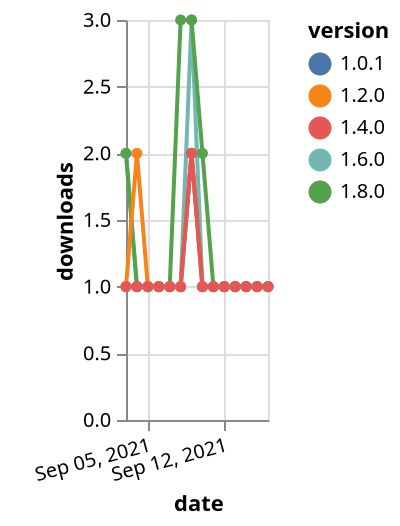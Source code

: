 {"$schema": "https://vega.github.io/schema/vega-lite/v5.json", "description": "A simple bar chart with embedded data.", "data": {"values": [{"date": "2021-09-03", "total": 203, "delta": 2, "version": "1.6.0"}, {"date": "2021-09-04", "total": 204, "delta": 1, "version": "1.6.0"}, {"date": "2021-09-05", "total": 205, "delta": 1, "version": "1.6.0"}, {"date": "2021-09-06", "total": 206, "delta": 1, "version": "1.6.0"}, {"date": "2021-09-07", "total": 207, "delta": 1, "version": "1.6.0"}, {"date": "2021-09-08", "total": 208, "delta": 1, "version": "1.6.0"}, {"date": "2021-09-09", "total": 211, "delta": 3, "version": "1.6.0"}, {"date": "2021-09-10", "total": 212, "delta": 1, "version": "1.6.0"}, {"date": "2021-09-11", "total": 213, "delta": 1, "version": "1.6.0"}, {"date": "2021-09-12", "total": 214, "delta": 1, "version": "1.6.0"}, {"date": "2021-09-13", "total": 215, "delta": 1, "version": "1.6.0"}, {"date": "2021-09-14", "total": 216, "delta": 1, "version": "1.6.0"}, {"date": "2021-09-15", "total": 217, "delta": 1, "version": "1.6.0"}, {"date": "2021-09-16", "total": 218, "delta": 1, "version": "1.6.0"}, {"date": "2021-09-03", "total": 129, "delta": 2, "version": "1.8.0"}, {"date": "2021-09-04", "total": 130, "delta": 1, "version": "1.8.0"}, {"date": "2021-09-05", "total": 131, "delta": 1, "version": "1.8.0"}, {"date": "2021-09-06", "total": 132, "delta": 1, "version": "1.8.0"}, {"date": "2021-09-07", "total": 133, "delta": 1, "version": "1.8.0"}, {"date": "2021-09-08", "total": 136, "delta": 3, "version": "1.8.0"}, {"date": "2021-09-09", "total": 139, "delta": 3, "version": "1.8.0"}, {"date": "2021-09-10", "total": 141, "delta": 2, "version": "1.8.0"}, {"date": "2021-09-11", "total": 142, "delta": 1, "version": "1.8.0"}, {"date": "2021-09-12", "total": 143, "delta": 1, "version": "1.8.0"}, {"date": "2021-09-13", "total": 144, "delta": 1, "version": "1.8.0"}, {"date": "2021-09-14", "total": 145, "delta": 1, "version": "1.8.0"}, {"date": "2021-09-15", "total": 146, "delta": 1, "version": "1.8.0"}, {"date": "2021-09-16", "total": 147, "delta": 1, "version": "1.8.0"}, {"date": "2021-09-03", "total": 199, "delta": 1, "version": "1.0.1"}, {"date": "2021-09-04", "total": 200, "delta": 1, "version": "1.0.1"}, {"date": "2021-09-05", "total": 201, "delta": 1, "version": "1.0.1"}, {"date": "2021-09-06", "total": 202, "delta": 1, "version": "1.0.1"}, {"date": "2021-09-07", "total": 203, "delta": 1, "version": "1.0.1"}, {"date": "2021-09-08", "total": 204, "delta": 1, "version": "1.0.1"}, {"date": "2021-09-09", "total": 206, "delta": 2, "version": "1.0.1"}, {"date": "2021-09-10", "total": 207, "delta": 1, "version": "1.0.1"}, {"date": "2021-09-11", "total": 208, "delta": 1, "version": "1.0.1"}, {"date": "2021-09-12", "total": 209, "delta": 1, "version": "1.0.1"}, {"date": "2021-09-13", "total": 210, "delta": 1, "version": "1.0.1"}, {"date": "2021-09-14", "total": 211, "delta": 1, "version": "1.0.1"}, {"date": "2021-09-15", "total": 212, "delta": 1, "version": "1.0.1"}, {"date": "2021-09-16", "total": 213, "delta": 1, "version": "1.0.1"}, {"date": "2021-09-03", "total": 195, "delta": 1, "version": "1.2.0"}, {"date": "2021-09-04", "total": 197, "delta": 2, "version": "1.2.0"}, {"date": "2021-09-05", "total": 198, "delta": 1, "version": "1.2.0"}, {"date": "2021-09-06", "total": 199, "delta": 1, "version": "1.2.0"}, {"date": "2021-09-07", "total": 200, "delta": 1, "version": "1.2.0"}, {"date": "2021-09-08", "total": 201, "delta": 1, "version": "1.2.0"}, {"date": "2021-09-09", "total": 203, "delta": 2, "version": "1.2.0"}, {"date": "2021-09-10", "total": 204, "delta": 1, "version": "1.2.0"}, {"date": "2021-09-11", "total": 205, "delta": 1, "version": "1.2.0"}, {"date": "2021-09-12", "total": 206, "delta": 1, "version": "1.2.0"}, {"date": "2021-09-13", "total": 207, "delta": 1, "version": "1.2.0"}, {"date": "2021-09-14", "total": 208, "delta": 1, "version": "1.2.0"}, {"date": "2021-09-15", "total": 209, "delta": 1, "version": "1.2.0"}, {"date": "2021-09-16", "total": 210, "delta": 1, "version": "1.2.0"}, {"date": "2021-09-03", "total": 169, "delta": 1, "version": "1.4.0"}, {"date": "2021-09-04", "total": 170, "delta": 1, "version": "1.4.0"}, {"date": "2021-09-05", "total": 171, "delta": 1, "version": "1.4.0"}, {"date": "2021-09-06", "total": 172, "delta": 1, "version": "1.4.0"}, {"date": "2021-09-07", "total": 173, "delta": 1, "version": "1.4.0"}, {"date": "2021-09-08", "total": 174, "delta": 1, "version": "1.4.0"}, {"date": "2021-09-09", "total": 176, "delta": 2, "version": "1.4.0"}, {"date": "2021-09-10", "total": 177, "delta": 1, "version": "1.4.0"}, {"date": "2021-09-11", "total": 178, "delta": 1, "version": "1.4.0"}, {"date": "2021-09-12", "total": 179, "delta": 1, "version": "1.4.0"}, {"date": "2021-09-13", "total": 180, "delta": 1, "version": "1.4.0"}, {"date": "2021-09-14", "total": 181, "delta": 1, "version": "1.4.0"}, {"date": "2021-09-15", "total": 182, "delta": 1, "version": "1.4.0"}, {"date": "2021-09-16", "total": 183, "delta": 1, "version": "1.4.0"}]}, "width": "container", "mark": {"type": "line", "point": {"filled": true}}, "encoding": {"x": {"field": "date", "type": "temporal", "timeUnit": "yearmonthdate", "title": "date", "axis": {"labelAngle": -15}}, "y": {"field": "delta", "type": "quantitative", "title": "downloads"}, "color": {"field": "version", "type": "nominal"}, "tooltip": {"field": "delta"}}}
